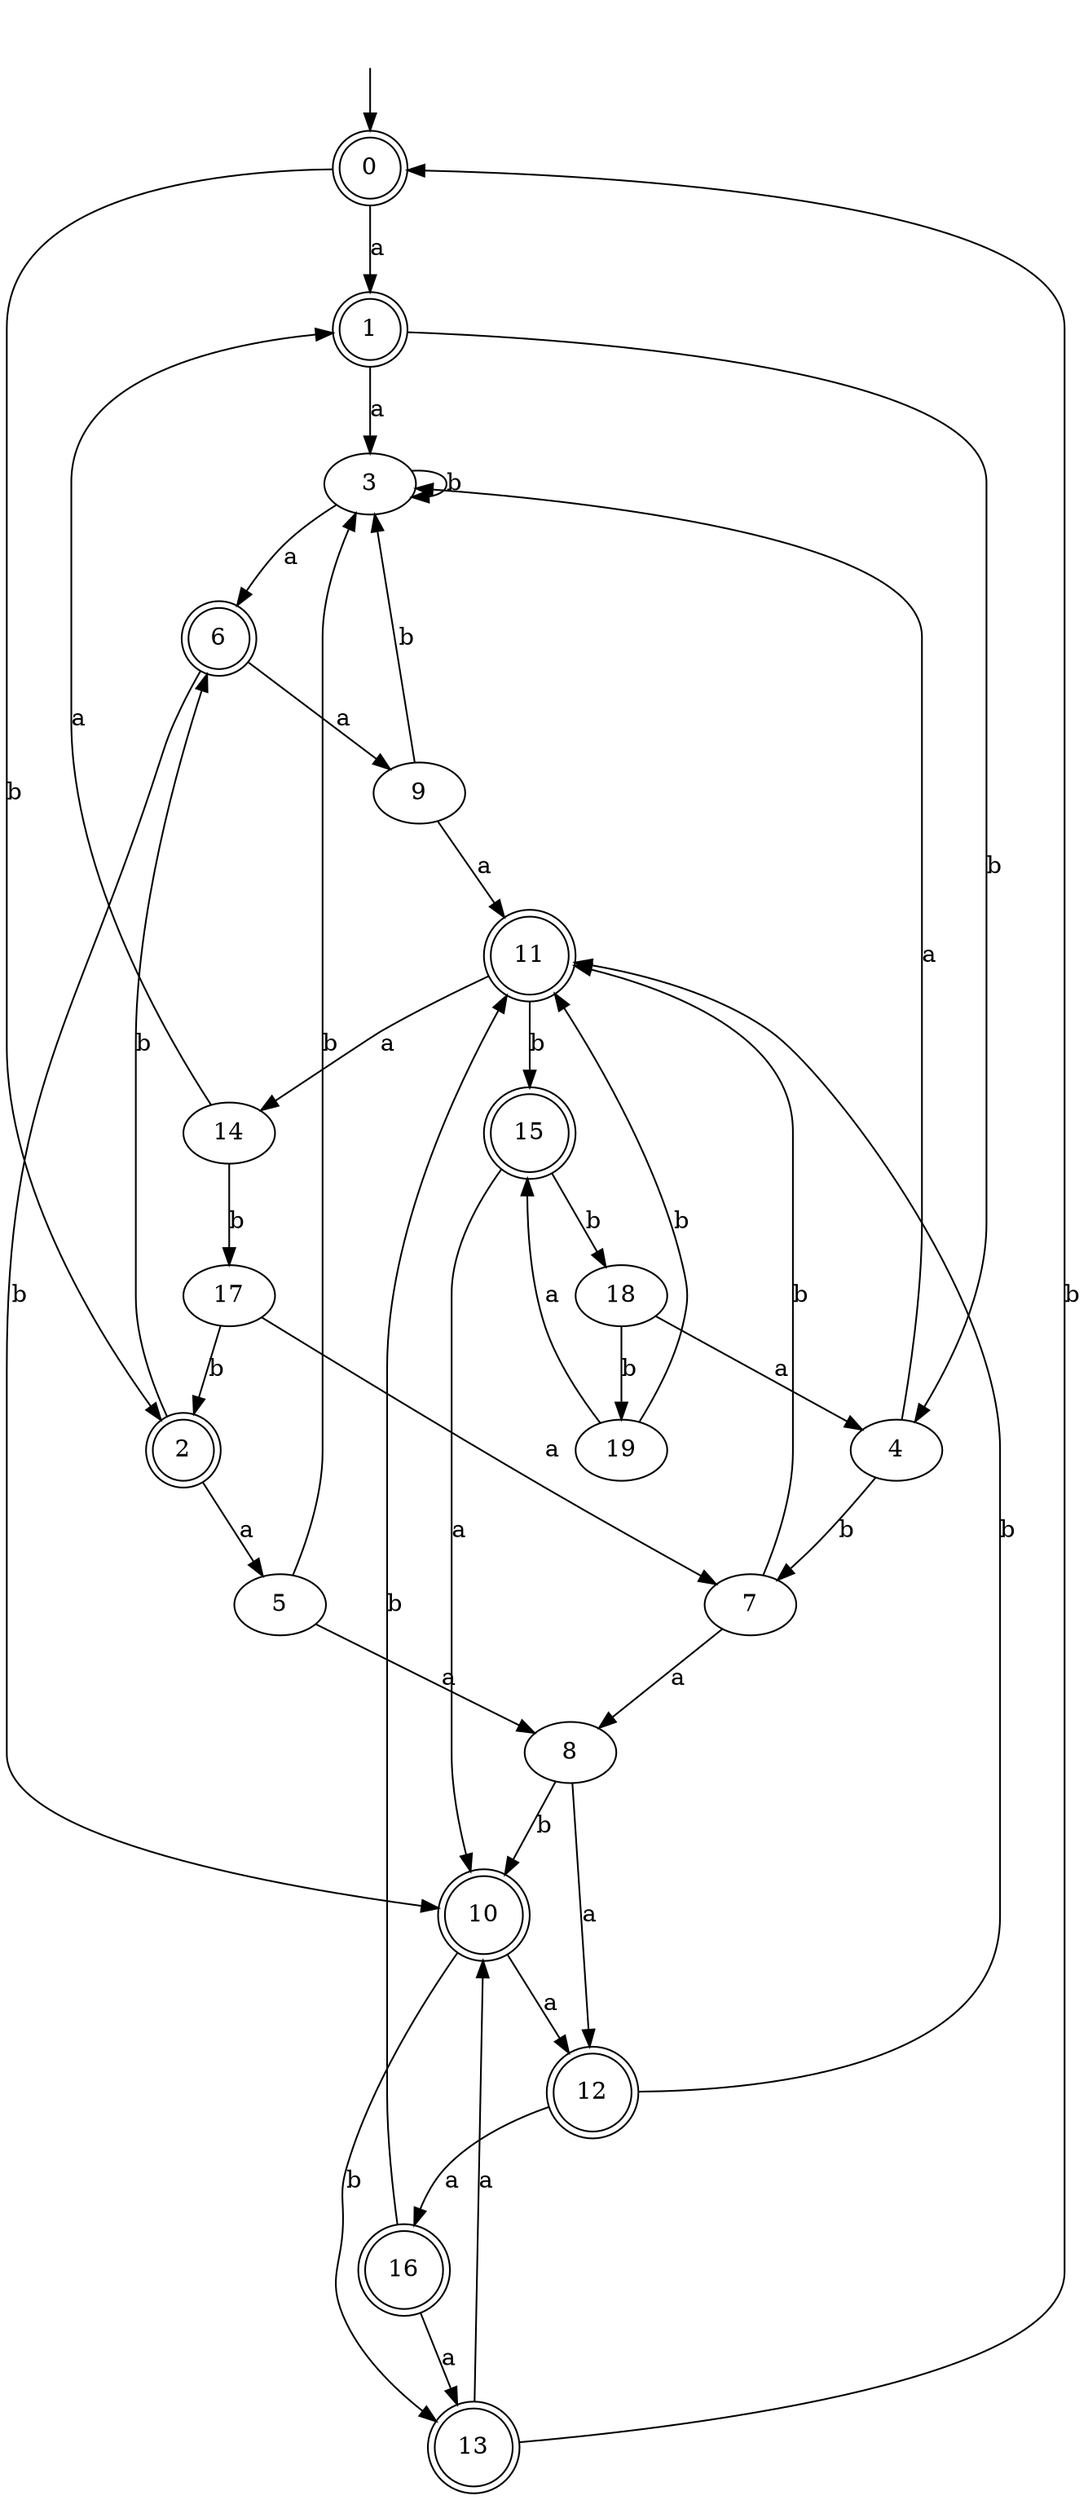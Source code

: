 digraph RandomDFA {
  __start0 [label="", shape=none];
  __start0 -> 0 [label=""];
  0 [shape=circle] [shape=doublecircle]
  0 -> 1 [label="a"]
  0 -> 2 [label="b"]
  1 [shape=doublecircle]
  1 -> 3 [label="a"]
  1 -> 4 [label="b"]
  2 [shape=doublecircle]
  2 -> 5 [label="a"]
  2 -> 6 [label="b"]
  3
  3 -> 6 [label="a"]
  3 -> 3 [label="b"]
  4
  4 -> 3 [label="a"]
  4 -> 7 [label="b"]
  5
  5 -> 8 [label="a"]
  5 -> 3 [label="b"]
  6 [shape=doublecircle]
  6 -> 9 [label="a"]
  6 -> 10 [label="b"]
  7
  7 -> 8 [label="a"]
  7 -> 11 [label="b"]
  8
  8 -> 12 [label="a"]
  8 -> 10 [label="b"]
  9
  9 -> 11 [label="a"]
  9 -> 3 [label="b"]
  10 [shape=doublecircle]
  10 -> 12 [label="a"]
  10 -> 13 [label="b"]
  11 [shape=doublecircle]
  11 -> 14 [label="a"]
  11 -> 15 [label="b"]
  12 [shape=doublecircle]
  12 -> 16 [label="a"]
  12 -> 11 [label="b"]
  13 [shape=doublecircle]
  13 -> 10 [label="a"]
  13 -> 0 [label="b"]
  14
  14 -> 1 [label="a"]
  14 -> 17 [label="b"]
  15 [shape=doublecircle]
  15 -> 10 [label="a"]
  15 -> 18 [label="b"]
  16 [shape=doublecircle]
  16 -> 13 [label="a"]
  16 -> 11 [label="b"]
  17
  17 -> 7 [label="a"]
  17 -> 2 [label="b"]
  18
  18 -> 4 [label="a"]
  18 -> 19 [label="b"]
  19
  19 -> 15 [label="a"]
  19 -> 11 [label="b"]
}
